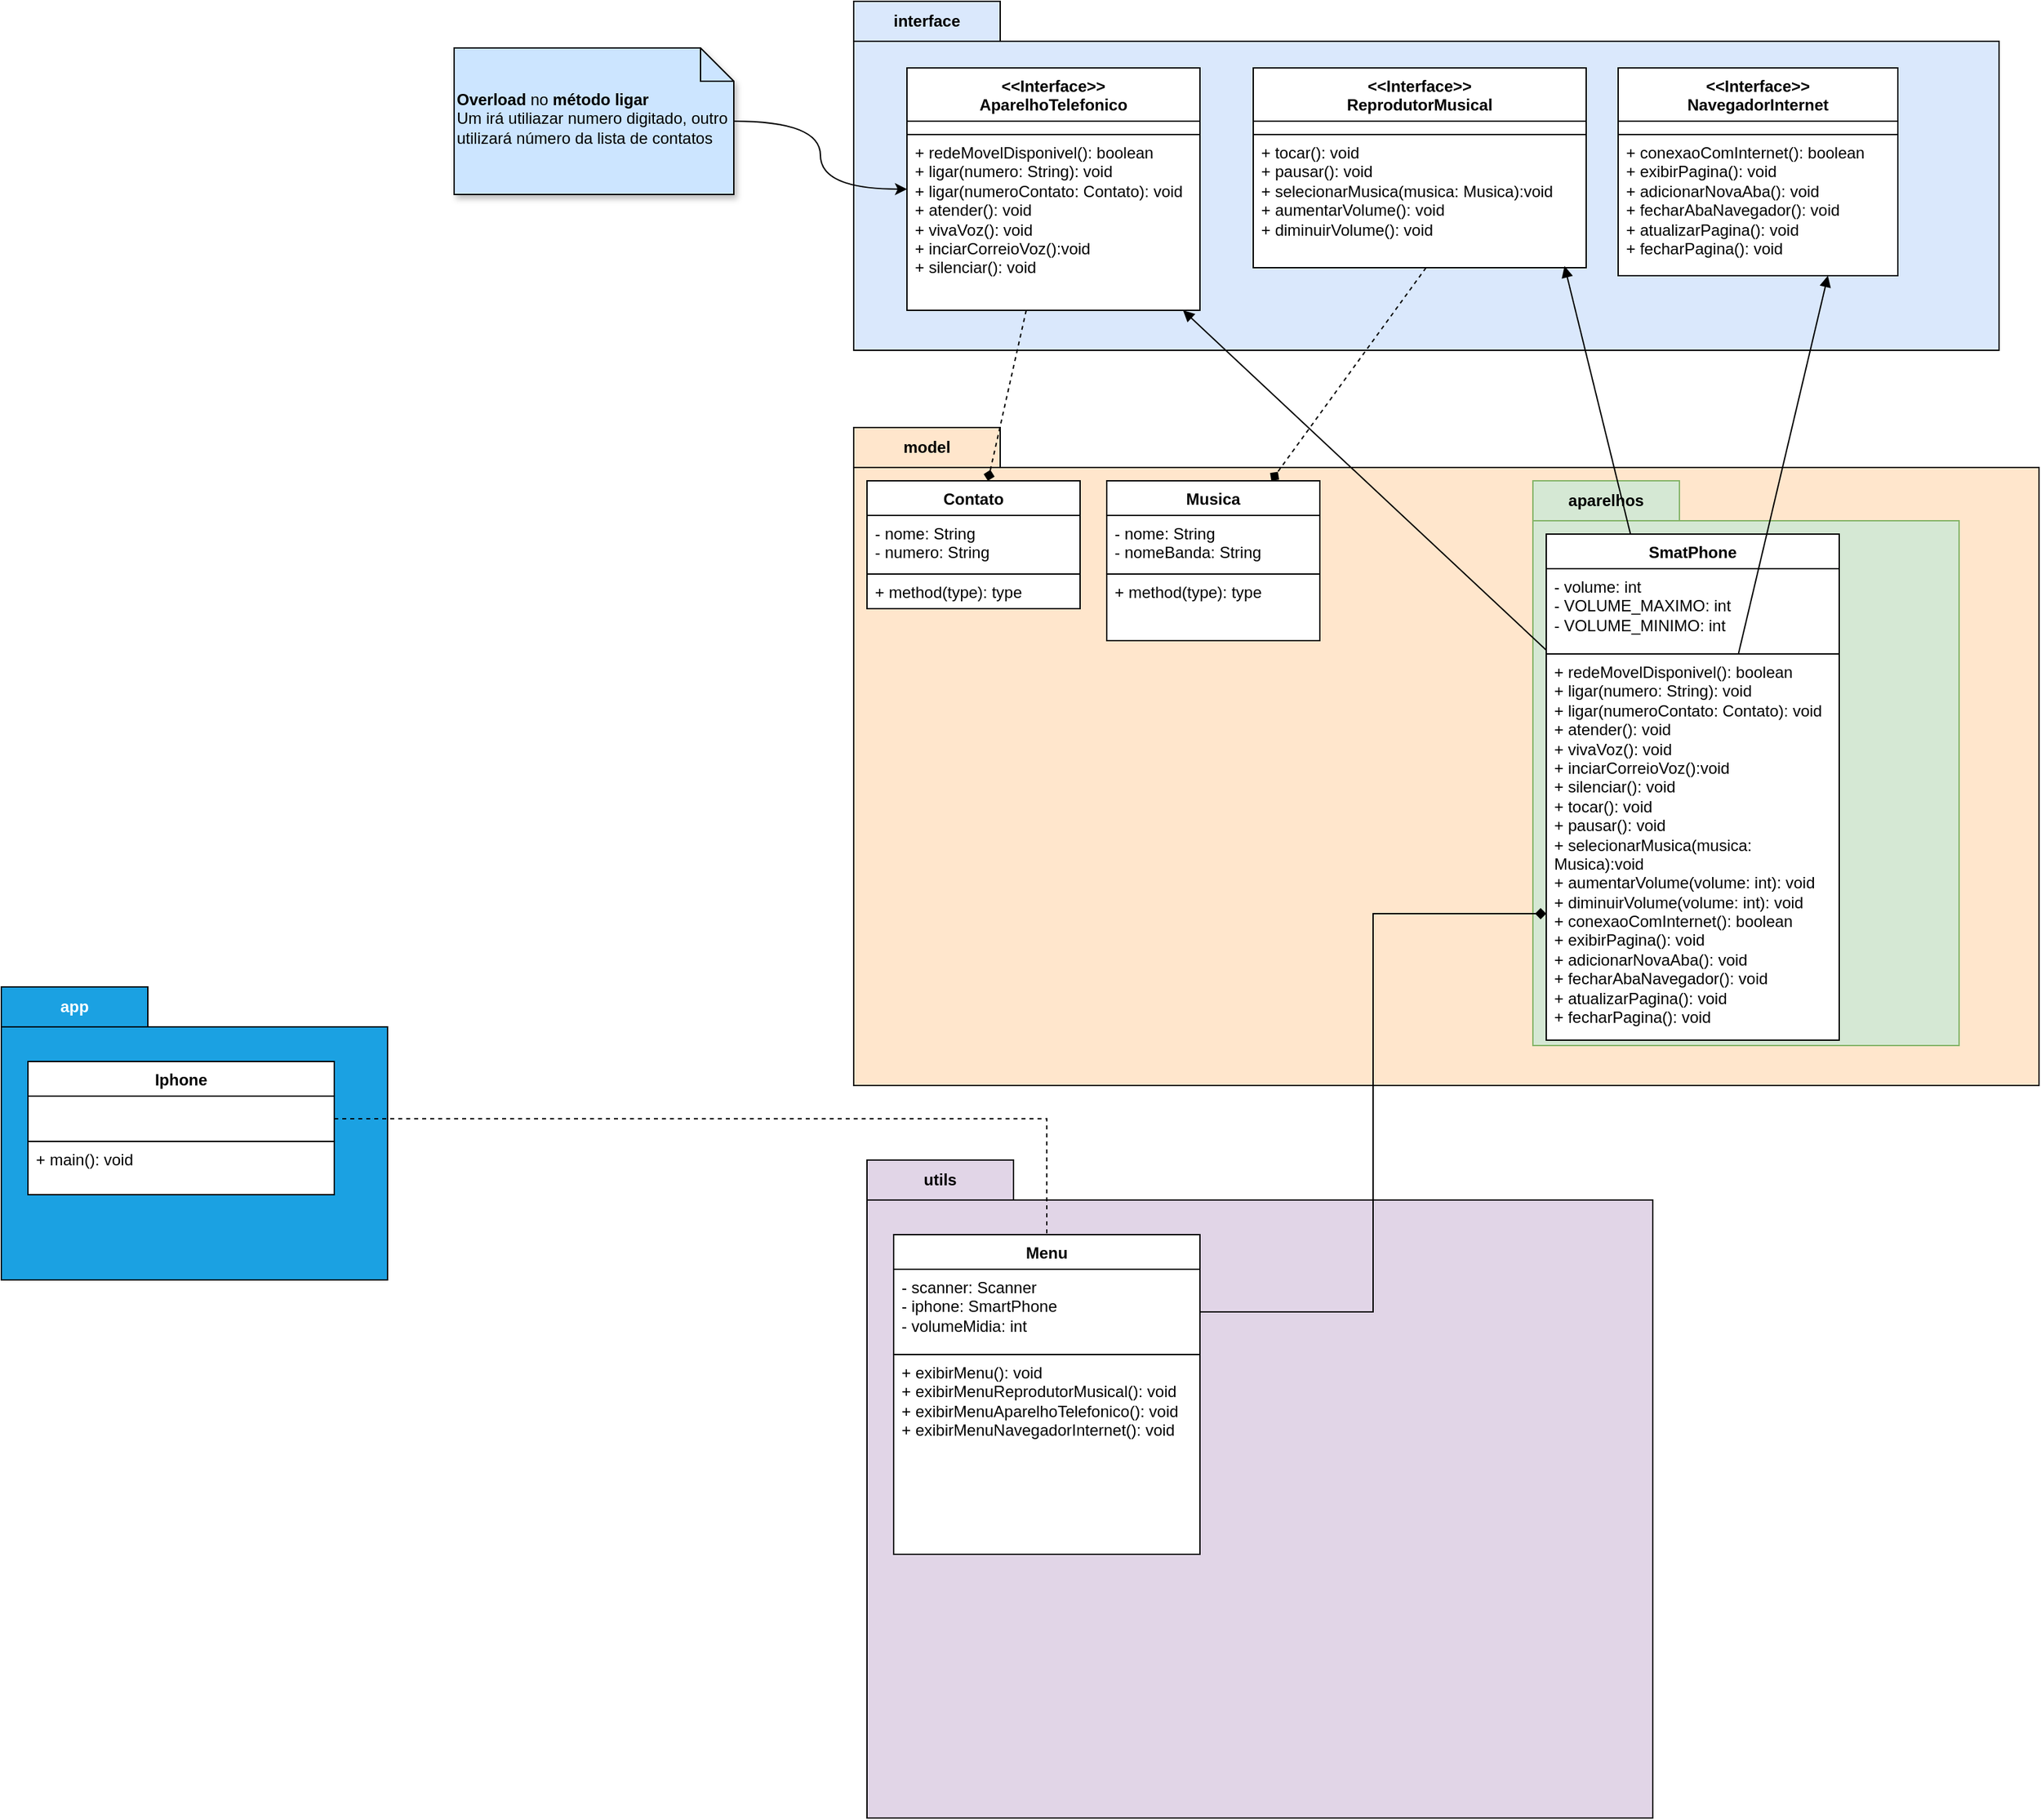 <mxfile version="24.4.9" type="github" pages="3">
  <diagram id="C5RBs43oDa-KdzZeNtuy" name="Package+Class">
    <mxGraphModel dx="2427" dy="1958" grid="1" gridSize="10" guides="1" tooltips="1" connect="1" arrows="1" fold="1" page="1" pageScale="1" pageWidth="827" pageHeight="1169" background="#ffffff" math="0" shadow="0">
      <root>
        <mxCell id="WIyWlLk6GJQsqaUBKTNV-0" />
        <mxCell id="WIyWlLk6GJQsqaUBKTNV-1" parent="WIyWlLk6GJQsqaUBKTNV-0" />
        <mxCell id="A-yT44rERhbXeqT8c0Zz-9" value="interface" style="shape=folder;fontStyle=1;tabWidth=110;tabHeight=30;tabPosition=left;html=1;boundedLbl=1;labelInHeader=1;container=1;collapsible=0;recursiveResize=0;whiteSpace=wrap;fillColor=#dae8fc;strokeColor=default;" parent="WIyWlLk6GJQsqaUBKTNV-1" vertex="1">
          <mxGeometry x="-160" y="-100" width="860" height="262" as="geometry" />
        </mxCell>
        <mxCell id="20fMWFTJ9Dwg5dPdXe6K-10" value="&lt;div&gt;&amp;lt;&amp;lt;Interface&amp;gt;&amp;gt;&lt;/div&gt;&lt;div&gt;AparelhoTelefonico&lt;/div&gt;" style="swimlane;fontStyle=1;align=center;verticalAlign=top;childLayout=stackLayout;horizontal=1;startSize=40;horizontalStack=0;resizeParent=1;resizeParentMax=0;resizeLast=0;collapsible=1;marginBottom=0;whiteSpace=wrap;html=1;strokeColor=default;" parent="A-yT44rERhbXeqT8c0Zz-9" vertex="1">
          <mxGeometry x="40" y="50" width="220" height="182" as="geometry" />
        </mxCell>
        <mxCell id="A-yT44rERhbXeqT8c0Zz-19" value="&lt;div&gt;&lt;div&gt;&lt;br&gt;&lt;/div&gt;&lt;/div&gt;" style="text;align=left;verticalAlign=top;spacingLeft=4;spacingRight=4;overflow=hidden;rotatable=0;points=[[0,0.5],[1,0.5]];portConstraint=eastwest;whiteSpace=wrap;html=1;fillColor=default;strokeColor=default;" parent="20fMWFTJ9Dwg5dPdXe6K-10" vertex="1">
          <mxGeometry y="40" width="220" height="10" as="geometry" />
        </mxCell>
        <mxCell id="A-yT44rERhbXeqT8c0Zz-18" value="&lt;div&gt;&lt;div&gt;+ redeMovelDisponivel(): boolean&lt;/div&gt;+ ligar(numero: String): void&lt;/div&gt;&lt;div&gt;+ ligar(numeroContato: Contato): void&lt;br&gt;&lt;div&gt;+ atender(): void&lt;/div&gt;&lt;div&gt;+ vivaVoz(): void&lt;/div&gt;&lt;div&gt;+ inciarCorreioVoz():void&lt;/div&gt;&lt;div&gt;+ silenciar(): void&lt;/div&gt;&lt;div&gt;&lt;br&gt;&lt;/div&gt;&lt;/div&gt;" style="text;align=left;verticalAlign=top;spacingLeft=4;spacingRight=4;overflow=hidden;rotatable=0;points=[[0,0.5],[1,0.5]];portConstraint=eastwest;whiteSpace=wrap;html=1;fillColor=default;strokeColor=default;" parent="20fMWFTJ9Dwg5dPdXe6K-10" vertex="1">
          <mxGeometry y="50" width="220" height="132" as="geometry" />
        </mxCell>
        <mxCell id="20fMWFTJ9Dwg5dPdXe6K-6" value="&lt;div&gt;&amp;lt;&amp;lt;Interface&amp;gt;&amp;gt;&lt;br&gt;&lt;/div&gt;ReprodutorMusical&lt;div&gt;&lt;br&gt;&lt;/div&gt;" style="swimlane;fontStyle=1;align=center;verticalAlign=top;childLayout=stackLayout;horizontal=1;startSize=40;horizontalStack=0;resizeParent=1;resizeParentMax=0;resizeLast=0;collapsible=1;marginBottom=0;whiteSpace=wrap;html=1;strokeColor=default;" parent="A-yT44rERhbXeqT8c0Zz-9" vertex="1">
          <mxGeometry x="300" y="50" width="250" height="150" as="geometry">
            <mxRectangle x="250" y="150" width="140" height="60" as="alternateBounds" />
          </mxGeometry>
        </mxCell>
        <mxCell id="A-yT44rERhbXeqT8c0Zz-20" value="&lt;div&gt;&lt;div&gt;&lt;br&gt;&lt;/div&gt;&lt;/div&gt;" style="text;align=left;verticalAlign=top;spacingLeft=4;spacingRight=4;overflow=hidden;rotatable=0;points=[[0,0.5],[1,0.5]];portConstraint=eastwest;whiteSpace=wrap;html=1;fillColor=default;strokeColor=default;" parent="20fMWFTJ9Dwg5dPdXe6K-6" vertex="1">
          <mxGeometry y="40" width="250" height="10" as="geometry" />
        </mxCell>
        <mxCell id="20fMWFTJ9Dwg5dPdXe6K-9" value="+ tocar(): void&lt;div&gt;+ pausar(): void&lt;/div&gt;&lt;div&gt;+ selecionarMusica(musica: Musica):void&lt;/div&gt;&lt;div&gt;+ aumentarVolume(): void&lt;/div&gt;&lt;div&gt;+ diminuirVolume(): void&lt;/div&gt;" style="text;strokeColor=default;fillColor=default;align=left;verticalAlign=top;spacingLeft=4;spacingRight=4;overflow=hidden;rotatable=0;points=[[0,0.5],[1,0.5]];portConstraint=eastwest;whiteSpace=wrap;html=1;" parent="20fMWFTJ9Dwg5dPdXe6K-6" vertex="1">
          <mxGeometry y="50" width="250" height="100" as="geometry" />
        </mxCell>
        <mxCell id="20fMWFTJ9Dwg5dPdXe6K-14" value="&lt;div&gt;&amp;lt;&amp;lt;Interface&amp;gt;&amp;gt;&lt;br&gt;NavegadorInternet&lt;/div&gt;" style="swimlane;fontStyle=1;align=center;verticalAlign=top;childLayout=stackLayout;horizontal=1;startSize=40;horizontalStack=0;resizeParent=1;resizeParentMax=0;resizeLast=0;collapsible=1;marginBottom=0;whiteSpace=wrap;html=1;strokeColor=default;" parent="A-yT44rERhbXeqT8c0Zz-9" vertex="1">
          <mxGeometry x="574" y="50" width="210" height="156" as="geometry" />
        </mxCell>
        <mxCell id="A-yT44rERhbXeqT8c0Zz-21" value="&lt;div&gt;&lt;div&gt;&lt;br&gt;&lt;/div&gt;&lt;/div&gt;" style="text;align=left;verticalAlign=top;spacingLeft=4;spacingRight=4;overflow=hidden;rotatable=0;points=[[0,0.5],[1,0.5]];portConstraint=eastwest;whiteSpace=wrap;html=1;fillColor=default;strokeColor=default;" parent="20fMWFTJ9Dwg5dPdXe6K-14" vertex="1">
          <mxGeometry y="40" width="210" height="10" as="geometry" />
        </mxCell>
        <mxCell id="20fMWFTJ9Dwg5dPdXe6K-17" value="+ conexaoComInternet(): boolean&lt;div&gt;+ exibirPagina(): void&lt;/div&gt;&lt;div&gt;+ adicionarNovaAba(): void&lt;/div&gt;&lt;div&gt;+ fecharAbaNavegador(): void&lt;/div&gt;&lt;div&gt;+ atualizarPagina(): void&lt;/div&gt;&lt;div&gt;+ fecharPagina(): void&lt;/div&gt;" style="text;strokeColor=default;fillColor=default;align=left;verticalAlign=top;spacingLeft=4;spacingRight=4;overflow=hidden;rotatable=0;points=[[0,0.5],[1,0.5]];portConstraint=eastwest;whiteSpace=wrap;html=1;" parent="20fMWFTJ9Dwg5dPdXe6K-14" vertex="1">
          <mxGeometry y="50" width="210" height="106" as="geometry" />
        </mxCell>
        <mxCell id="A-yT44rERhbXeqT8c0Zz-5" value="model" style="shape=folder;fontStyle=1;tabWidth=110;tabHeight=30;tabPosition=left;html=1;boundedLbl=1;labelInHeader=1;container=1;collapsible=0;recursiveResize=0;whiteSpace=wrap;fillColor=#ffe6cc;strokeColor=default;" parent="WIyWlLk6GJQsqaUBKTNV-1" vertex="1">
          <mxGeometry x="-160" y="220" width="890" height="494" as="geometry" />
        </mxCell>
        <mxCell id="20fMWFTJ9Dwg5dPdXe6K-27" value="Contato" style="swimlane;fontStyle=1;align=center;verticalAlign=top;childLayout=stackLayout;horizontal=1;startSize=26;horizontalStack=0;resizeParent=1;resizeParentMax=0;resizeLast=0;collapsible=1;marginBottom=0;whiteSpace=wrap;html=1;strokeColor=default;" parent="A-yT44rERhbXeqT8c0Zz-5" vertex="1">
          <mxGeometry x="10" y="40" width="160" height="96" as="geometry" />
        </mxCell>
        <mxCell id="20fMWFTJ9Dwg5dPdXe6K-28" value="- nome: String&lt;br&gt;- numero: String" style="text;align=left;verticalAlign=top;spacingLeft=4;spacingRight=4;overflow=hidden;rotatable=0;points=[[0,0.5],[1,0.5]];portConstraint=eastwest;whiteSpace=wrap;html=1;fillColor=default;strokeColor=default;" parent="20fMWFTJ9Dwg5dPdXe6K-27" vertex="1">
          <mxGeometry y="26" width="160" height="44" as="geometry" />
        </mxCell>
        <mxCell id="20fMWFTJ9Dwg5dPdXe6K-30" value="+ method(type): type" style="text;strokeColor=default;fillColor=default;align=left;verticalAlign=top;spacingLeft=4;spacingRight=4;overflow=hidden;rotatable=0;points=[[0,0.5],[1,0.5]];portConstraint=eastwest;whiteSpace=wrap;html=1;" parent="20fMWFTJ9Dwg5dPdXe6K-27" vertex="1">
          <mxGeometry y="70" width="160" height="26" as="geometry" />
        </mxCell>
        <mxCell id="20fMWFTJ9Dwg5dPdXe6K-18" value="Musica" style="swimlane;fontStyle=1;align=center;verticalAlign=top;childLayout=stackLayout;horizontal=1;startSize=26;horizontalStack=0;resizeParent=1;resizeParentMax=0;resizeLast=0;collapsible=1;marginBottom=0;whiteSpace=wrap;html=1;strokeColor=default;" parent="A-yT44rERhbXeqT8c0Zz-5" vertex="1">
          <mxGeometry x="190" y="40" width="160" height="120" as="geometry" />
        </mxCell>
        <mxCell id="20fMWFTJ9Dwg5dPdXe6K-19" value="- nome: String&lt;div&gt;- nomeBanda: String&lt;br&gt;&lt;div&gt;&lt;br&gt;&lt;/div&gt;&lt;/div&gt;" style="text;strokeColor=default;fillColor=default;align=left;verticalAlign=top;spacingLeft=4;spacingRight=4;overflow=hidden;rotatable=0;points=[[0,0.5],[1,0.5]];portConstraint=eastwest;whiteSpace=wrap;html=1;" parent="20fMWFTJ9Dwg5dPdXe6K-18" vertex="1">
          <mxGeometry y="26" width="160" height="44" as="geometry" />
        </mxCell>
        <mxCell id="20fMWFTJ9Dwg5dPdXe6K-21" value="+ method(type): type" style="text;strokeColor=default;fillColor=default;align=left;verticalAlign=top;spacingLeft=4;spacingRight=4;overflow=hidden;rotatable=0;points=[[0,0.5],[1,0.5]];portConstraint=eastwest;whiteSpace=wrap;html=1;" parent="20fMWFTJ9Dwg5dPdXe6K-18" vertex="1">
          <mxGeometry y="70" width="160" height="50" as="geometry" />
        </mxCell>
        <mxCell id="A-yT44rERhbXeqT8c0Zz-22" value="aparelhos" style="shape=folder;fontStyle=1;tabWidth=110;tabHeight=30;tabPosition=left;html=1;boundedLbl=1;labelInHeader=1;container=1;collapsible=0;recursiveResize=0;whiteSpace=wrap;fillColor=#d5e8d4;strokeColor=#82b366;" parent="A-yT44rERhbXeqT8c0Zz-5" vertex="1">
          <mxGeometry x="510" y="40" width="320" height="424" as="geometry" />
        </mxCell>
        <mxCell id="20fMWFTJ9Dwg5dPdXe6K-1" value="SmatPhone" style="swimlane;fontStyle=1;align=center;verticalAlign=top;childLayout=stackLayout;horizontal=1;startSize=26;horizontalStack=0;resizeParent=1;resizeParentMax=0;resizeLast=0;collapsible=1;marginBottom=0;whiteSpace=wrap;html=1;strokeColor=default;" parent="A-yT44rERhbXeqT8c0Zz-22" vertex="1">
          <mxGeometry x="10" y="40" width="220" height="380" as="geometry" />
        </mxCell>
        <mxCell id="20fMWFTJ9Dwg5dPdXe6K-39" value="&lt;div&gt;&lt;div&gt;- volume: int&lt;/div&gt;&lt;/div&gt;&lt;div&gt;- VOLUME_MAXIMO: int&lt;/div&gt;&lt;div&gt;- VOLUME_MINIMO: int&lt;/div&gt;" style="text;strokeColor=default;fillColor=default;align=left;verticalAlign=top;spacingLeft=4;spacingRight=4;overflow=hidden;rotatable=0;points=[[0,0.5],[1,0.5]];portConstraint=eastwest;whiteSpace=wrap;html=1;" parent="20fMWFTJ9Dwg5dPdXe6K-1" vertex="1">
          <mxGeometry y="26" width="220" height="64" as="geometry" />
        </mxCell>
        <mxCell id="20fMWFTJ9Dwg5dPdXe6K-4" value="&lt;div&gt;&lt;div&gt;&lt;div&gt;&lt;div&gt;+ redeMovelDisponivel(): boolean&lt;/div&gt;+ ligar(numero: String): void&lt;/div&gt;&lt;div&gt;+ ligar(numeroContato: Contato): void&lt;br&gt;&lt;div&gt;+ atender(): void&lt;/div&gt;&lt;div&gt;+ vivaVoz(): void&lt;/div&gt;&lt;div&gt;+ inciarCorreioVoz():void&lt;/div&gt;&lt;div&gt;+ silenciar(): void&lt;/div&gt;&lt;div&gt;+ tocar(): void&lt;div&gt;+ pausar(): void&lt;/div&gt;&lt;div&gt;+ selecionarMusica(musica: Musica):void&lt;/div&gt;&lt;div&gt;+ aumentarVolume(volume: int): void&lt;/div&gt;&lt;div&gt;+ diminuirVolume(volume: int): void&lt;/div&gt;&lt;/div&gt;&lt;/div&gt;&lt;/div&gt;&lt;/div&gt;&lt;div&gt;+ conexaoComInternet(): boolean&lt;div&gt;+ exibirPagina(): void&lt;/div&gt;&lt;div&gt;+ adicionarNovaAba(): void&lt;/div&gt;&lt;div&gt;+ fecharAbaNavegador(): void&lt;/div&gt;&lt;div&gt;+ atualizarPagina(): void&lt;/div&gt;&lt;div&gt;+ fecharPagina(): void&lt;/div&gt;&lt;/div&gt;" style="text;strokeColor=default;fillColor=default;align=left;verticalAlign=top;spacingLeft=4;spacingRight=4;overflow=hidden;rotatable=0;points=[[0,0.5],[1,0.5]];portConstraint=eastwest;whiteSpace=wrap;html=1;" parent="20fMWFTJ9Dwg5dPdXe6K-1" vertex="1">
          <mxGeometry y="90" width="220" height="290" as="geometry" />
        </mxCell>
        <mxCell id="20fMWFTJ9Dwg5dPdXe6K-33" style="rounded=0;orthogonalLoop=1;jettySize=auto;html=1;endArrow=block;endFill=1;strokeColor=default;" parent="WIyWlLk6GJQsqaUBKTNV-1" source="20fMWFTJ9Dwg5dPdXe6K-1" target="20fMWFTJ9Dwg5dPdXe6K-10" edge="1">
          <mxGeometry relative="1" as="geometry" />
        </mxCell>
        <mxCell id="20fMWFTJ9Dwg5dPdXe6K-34" style="rounded=0;orthogonalLoop=1;jettySize=auto;html=1;endArrow=block;endFill=1;entryX=0.935;entryY=0.988;entryDx=0;entryDy=0;entryPerimeter=0;strokeColor=default;" parent="WIyWlLk6GJQsqaUBKTNV-1" source="20fMWFTJ9Dwg5dPdXe6K-1" target="20fMWFTJ9Dwg5dPdXe6K-9" edge="1">
          <mxGeometry relative="1" as="geometry" />
        </mxCell>
        <mxCell id="20fMWFTJ9Dwg5dPdXe6K-31" style="rounded=0;orthogonalLoop=1;jettySize=auto;html=1;endArrow=diamond;endFill=1;dashed=1;strokeColor=default;" parent="WIyWlLk6GJQsqaUBKTNV-1" source="20fMWFTJ9Dwg5dPdXe6K-10" target="20fMWFTJ9Dwg5dPdXe6K-27" edge="1">
          <mxGeometry relative="1" as="geometry" />
        </mxCell>
        <mxCell id="20fMWFTJ9Dwg5dPdXe6K-26" style="edgeStyle=orthogonalEdgeStyle;rounded=0;orthogonalLoop=1;jettySize=auto;html=1;curved=1;strokeColor=default;" parent="WIyWlLk6GJQsqaUBKTNV-1" source="20fMWFTJ9Dwg5dPdXe6K-25" target="20fMWFTJ9Dwg5dPdXe6K-10" edge="1">
          <mxGeometry relative="1" as="geometry" />
        </mxCell>
        <mxCell id="20fMWFTJ9Dwg5dPdXe6K-25" value="&lt;b&gt;Overload&lt;/b&gt; no &lt;b&gt;método ligar&lt;/b&gt;&lt;div&gt;Um irá utiliazar numero digitado, outro utilizará número da lista de contatos&lt;/div&gt;" style="shape=note2;boundedLbl=1;whiteSpace=wrap;html=1;size=25;verticalAlign=top;align=left;fillColor=#CCE5FF;shadow=1;strokeColor=default;" parent="WIyWlLk6GJQsqaUBKTNV-1" vertex="1">
          <mxGeometry x="-460" y="-65" width="210" height="110" as="geometry" />
        </mxCell>
        <mxCell id="20fMWFTJ9Dwg5dPdXe6K-32" style="rounded=0;orthogonalLoop=1;jettySize=auto;html=1;endArrow=diamond;endFill=1;dashed=1;exitX=0.519;exitY=1;exitDx=0;exitDy=0;exitPerimeter=0;strokeColor=default;" parent="WIyWlLk6GJQsqaUBKTNV-1" source="20fMWFTJ9Dwg5dPdXe6K-9" target="20fMWFTJ9Dwg5dPdXe6K-18" edge="1">
          <mxGeometry relative="1" as="geometry">
            <mxPoint x="52" y="340" as="sourcePoint" />
            <mxPoint x="42" y="410" as="targetPoint" />
          </mxGeometry>
        </mxCell>
        <mxCell id="20fMWFTJ9Dwg5dPdXe6K-40" style="rounded=0;orthogonalLoop=1;jettySize=auto;html=1;entryX=0.75;entryY=1;entryDx=0;entryDy=0;endArrow=block;endFill=1;strokeColor=default;" parent="WIyWlLk6GJQsqaUBKTNV-1" source="20fMWFTJ9Dwg5dPdXe6K-4" target="20fMWFTJ9Dwg5dPdXe6K-14" edge="1">
          <mxGeometry relative="1" as="geometry" />
        </mxCell>
        <mxCell id="cIljAXhX4YZSfoKowmfs-0" value="utils" style="shape=folder;fontStyle=1;tabWidth=110;tabHeight=30;tabPosition=left;html=1;boundedLbl=1;labelInHeader=1;container=1;collapsible=0;recursiveResize=0;whiteSpace=wrap;fillColor=#e1d5e7;strokeColor=default;" vertex="1" parent="WIyWlLk6GJQsqaUBKTNV-1">
          <mxGeometry x="-150" y="770" width="590" height="494" as="geometry" />
        </mxCell>
        <mxCell id="cIljAXhX4YZSfoKowmfs-11" value="Menu" style="swimlane;fontStyle=1;align=center;verticalAlign=top;childLayout=stackLayout;horizontal=1;startSize=26;horizontalStack=0;resizeParent=1;resizeParentMax=0;resizeLast=0;collapsible=1;marginBottom=0;whiteSpace=wrap;html=1;strokeColor=default;" vertex="1" parent="cIljAXhX4YZSfoKowmfs-0">
          <mxGeometry x="20" y="56" width="230" height="240" as="geometry" />
        </mxCell>
        <mxCell id="cIljAXhX4YZSfoKowmfs-12" value="- scanner: Scanner&lt;div&gt;- iphone: SmartPhone&lt;/div&gt;&lt;div&gt;- volumeMidia: int&lt;/div&gt;" style="text;align=left;verticalAlign=top;spacingLeft=4;spacingRight=4;overflow=hidden;rotatable=0;points=[[0,0.5],[1,0.5]];portConstraint=eastwest;whiteSpace=wrap;html=1;fillColor=default;strokeColor=default;" vertex="1" parent="cIljAXhX4YZSfoKowmfs-11">
          <mxGeometry y="26" width="230" height="64" as="geometry" />
        </mxCell>
        <mxCell id="cIljAXhX4YZSfoKowmfs-13" value="+ exibirMenu(): void&lt;div&gt;+ exibirMenuReprodutorMusical(): void&lt;/div&gt;&lt;div&gt;+ exibirMenuAparelhoTelefonico(): void&lt;/div&gt;&lt;div&gt;+ exibirMenuNavegadorInternet(): void&lt;/div&gt;" style="text;strokeColor=default;fillColor=default;align=left;verticalAlign=top;spacingLeft=4;spacingRight=4;overflow=hidden;rotatable=0;points=[[0,0.5],[1,0.5]];portConstraint=eastwest;whiteSpace=wrap;html=1;" vertex="1" parent="cIljAXhX4YZSfoKowmfs-11">
          <mxGeometry y="90" width="230" height="150" as="geometry" />
        </mxCell>
        <mxCell id="cIljAXhX4YZSfoKowmfs-14" style="edgeStyle=orthogonalEdgeStyle;rounded=0;orthogonalLoop=1;jettySize=auto;html=1;entryX=0;entryY=0.75;entryDx=0;entryDy=0;endArrow=diamond;endFill=1;strokeColor=default;" edge="1" parent="WIyWlLk6GJQsqaUBKTNV-1" source="cIljAXhX4YZSfoKowmfs-12" target="20fMWFTJ9Dwg5dPdXe6K-1">
          <mxGeometry relative="1" as="geometry" />
        </mxCell>
        <mxCell id="cIljAXhX4YZSfoKowmfs-15" value="app" style="shape=folder;fontStyle=1;tabWidth=110;tabHeight=30;tabPosition=left;html=1;boundedLbl=1;labelInHeader=1;container=1;collapsible=0;recursiveResize=0;whiteSpace=wrap;fillColor=#1ba1e2;strokeColor=default;fontColor=#ffffff;" vertex="1" parent="WIyWlLk6GJQsqaUBKTNV-1">
          <mxGeometry x="-800" y="640" width="290" height="220" as="geometry" />
        </mxCell>
        <mxCell id="cIljAXhX4YZSfoKowmfs-16" value="Iphone" style="swimlane;fontStyle=1;align=center;verticalAlign=top;childLayout=stackLayout;horizontal=1;startSize=26;horizontalStack=0;resizeParent=1;resizeParentMax=0;resizeLast=0;collapsible=1;marginBottom=0;whiteSpace=wrap;html=1;strokeColor=default;" vertex="1" parent="cIljAXhX4YZSfoKowmfs-15">
          <mxGeometry x="20" y="56" width="230" height="100" as="geometry" />
        </mxCell>
        <mxCell id="cIljAXhX4YZSfoKowmfs-17" value="" style="text;align=left;verticalAlign=top;spacingLeft=4;spacingRight=4;overflow=hidden;rotatable=0;points=[[0,0.5],[1,0.5]];portConstraint=eastwest;whiteSpace=wrap;html=1;fillColor=default;strokeColor=default;" vertex="1" parent="cIljAXhX4YZSfoKowmfs-16">
          <mxGeometry y="26" width="230" height="34" as="geometry" />
        </mxCell>
        <mxCell id="cIljAXhX4YZSfoKowmfs-18" value="+ main(): void" style="text;strokeColor=default;fillColor=default;align=left;verticalAlign=top;spacingLeft=4;spacingRight=4;overflow=hidden;rotatable=0;points=[[0,0.5],[1,0.5]];portConstraint=eastwest;whiteSpace=wrap;html=1;" vertex="1" parent="cIljAXhX4YZSfoKowmfs-16">
          <mxGeometry y="60" width="230" height="40" as="geometry" />
        </mxCell>
        <mxCell id="cIljAXhX4YZSfoKowmfs-19" style="edgeStyle=orthogonalEdgeStyle;rounded=0;orthogonalLoop=1;jettySize=auto;html=1;dashed=1;endArrow=none;endFill=0;strokeColor=default;" edge="1" parent="WIyWlLk6GJQsqaUBKTNV-1" source="cIljAXhX4YZSfoKowmfs-17" target="cIljAXhX4YZSfoKowmfs-11">
          <mxGeometry relative="1" as="geometry" />
        </mxCell>
      </root>
    </mxGraphModel>
  </diagram>
  <diagram name="Class" id="rslENDx59nVYunKxq9Hh">
    <mxGraphModel dx="2783" dy="2133" grid="1" gridSize="10" guides="1" tooltips="1" connect="1" arrows="1" fold="1" page="1" pageScale="1" pageWidth="827" pageHeight="1169" background="#ffffff" math="0" shadow="0">
      <root>
        <mxCell id="KH1nB-4OYX7l0OTfVav6-0" />
        <mxCell id="KH1nB-4OYX7l0OTfVav6-1" parent="KH1nB-4OYX7l0OTfVav6-0" />
        <mxCell id="KH1nB-4OYX7l0OTfVav6-23" style="rounded=0;orthogonalLoop=1;jettySize=auto;html=1;endArrow=block;endFill=1;strokeColor=default;edgeStyle=orthogonalEdgeStyle;" edge="1" parent="KH1nB-4OYX7l0OTfVav6-1" source="KH1nB-4OYX7l0OTfVav6-20" target="KH1nB-4OYX7l0OTfVav6-3">
          <mxGeometry relative="1" as="geometry" />
        </mxCell>
        <mxCell id="KH1nB-4OYX7l0OTfVav6-25" style="rounded=0;orthogonalLoop=1;jettySize=auto;html=1;endArrow=diamond;endFill=1;dashed=1;strokeColor=default;" edge="1" parent="KH1nB-4OYX7l0OTfVav6-1" source="KH1nB-4OYX7l0OTfVav6-3" target="KH1nB-4OYX7l0OTfVav6-13">
          <mxGeometry relative="1" as="geometry" />
        </mxCell>
        <mxCell id="KH1nB-4OYX7l0OTfVav6-26" style="edgeStyle=orthogonalEdgeStyle;rounded=0;orthogonalLoop=1;jettySize=auto;html=1;curved=1;strokeColor=default;" edge="1" parent="KH1nB-4OYX7l0OTfVav6-1" source="KH1nB-4OYX7l0OTfVav6-27" target="KH1nB-4OYX7l0OTfVav6-3">
          <mxGeometry relative="1" as="geometry" />
        </mxCell>
        <mxCell id="KH1nB-4OYX7l0OTfVav6-27" value="&lt;b&gt;Overload&lt;/b&gt; no &lt;b&gt;método ligar&lt;/b&gt;&lt;div&gt;Um irá utiliazar numero digitado, outro utilizará número da lista de contatos&lt;/div&gt;" style="shape=note2;boundedLbl=1;whiteSpace=wrap;html=1;size=25;verticalAlign=top;align=left;fillColor=#fff2cc;shadow=1;strokeColor=#d6b656;" vertex="1" parent="KH1nB-4OYX7l0OTfVav6-1">
          <mxGeometry x="-90" y="-220" width="210" height="110" as="geometry" />
        </mxCell>
        <mxCell id="KH1nB-4OYX7l0OTfVav6-28" style="rounded=0;orthogonalLoop=1;jettySize=auto;html=1;endArrow=diamond;endFill=1;dashed=1;exitX=-0.008;exitY=0.84;exitDx=0;exitDy=0;exitPerimeter=0;strokeColor=default;" edge="1" parent="KH1nB-4OYX7l0OTfVav6-1" source="KH1nB-4OYX7l0OTfVav6-8" target="KH1nB-4OYX7l0OTfVav6-16">
          <mxGeometry relative="1" as="geometry">
            <mxPoint x="314" y="390" as="sourcePoint" />
            <mxPoint x="304" y="460" as="targetPoint" />
          </mxGeometry>
        </mxCell>
        <mxCell id="KH1nB-4OYX7l0OTfVav6-29" style="rounded=0;orthogonalLoop=1;jettySize=auto;html=1;endArrow=block;endFill=1;strokeColor=default;edgeStyle=orthogonalEdgeStyle;" edge="1" parent="KH1nB-4OYX7l0OTfVav6-1" source="KH1nB-4OYX7l0OTfVav6-22">
          <mxGeometry relative="1" as="geometry">
            <mxPoint x="720" y="70" as="targetPoint" />
          </mxGeometry>
        </mxCell>
        <mxCell id="KH1nB-4OYX7l0OTfVav6-34" style="rounded=0;orthogonalLoop=1;jettySize=auto;html=1;entryX=0;entryY=0.75;entryDx=0;entryDy=0;endArrow=diamond;endFill=1;strokeColor=default;" edge="1" parent="KH1nB-4OYX7l0OTfVav6-1" source="KH1nB-4OYX7l0OTfVav6-32" target="KH1nB-4OYX7l0OTfVav6-20">
          <mxGeometry relative="1" as="geometry" />
        </mxCell>
        <mxCell id="KH1nB-4OYX7l0OTfVav6-39" style="rounded=0;orthogonalLoop=1;jettySize=auto;html=1;dashed=1;endArrow=none;endFill=0;strokeColor=default;" edge="1" parent="KH1nB-4OYX7l0OTfVav6-1" source="KH1nB-4OYX7l0OTfVav6-37" target="KH1nB-4OYX7l0OTfVav6-31">
          <mxGeometry relative="1" as="geometry" />
        </mxCell>
        <mxCell id="KH1nB-4OYX7l0OTfVav6-3" value="&lt;div&gt;&amp;lt;&amp;lt;Interface&amp;gt;&amp;gt;&lt;/div&gt;&lt;div&gt;AparelhoTelefonico&lt;/div&gt;" style="swimlane;fontStyle=1;align=center;verticalAlign=top;childLayout=stackLayout;horizontal=1;startSize=40;horizontalStack=0;resizeParent=1;resizeParentMax=0;resizeLast=0;collapsible=1;marginBottom=0;whiteSpace=wrap;html=1;strokeColor=#6c8ebf;fillColor=#dae8fc;" vertex="1" parent="KH1nB-4OYX7l0OTfVav6-1">
          <mxGeometry x="-95" y="-77" width="220" height="182" as="geometry" />
        </mxCell>
        <mxCell id="KH1nB-4OYX7l0OTfVav6-4" value="&lt;div&gt;&lt;div&gt;&lt;br&gt;&lt;/div&gt;&lt;/div&gt;" style="text;align=left;verticalAlign=top;spacingLeft=4;spacingRight=4;overflow=hidden;rotatable=0;points=[[0,0.5],[1,0.5]];portConstraint=eastwest;whiteSpace=wrap;html=1;fillColor=default;strokeColor=default;" vertex="1" parent="KH1nB-4OYX7l0OTfVav6-3">
          <mxGeometry y="40" width="220" height="10" as="geometry" />
        </mxCell>
        <mxCell id="KH1nB-4OYX7l0OTfVav6-5" value="&lt;div&gt;&lt;div&gt;+ redeMovelDisponivel(): boolean&lt;/div&gt;+ ligar(numero: String): void&lt;/div&gt;&lt;div&gt;+ ligar(numeroContato: Contato): void&lt;br&gt;&lt;div&gt;+ atender(): void&lt;/div&gt;&lt;div&gt;+ vivaVoz(): void&lt;/div&gt;&lt;div&gt;+ inciarCorreioVoz():void&lt;/div&gt;&lt;div&gt;+ silenciar(): void&lt;/div&gt;&lt;div&gt;&lt;br&gt;&lt;/div&gt;&lt;/div&gt;" style="text;align=left;verticalAlign=top;spacingLeft=4;spacingRight=4;overflow=hidden;rotatable=0;points=[[0,0.5],[1,0.5]];portConstraint=eastwest;whiteSpace=wrap;html=1;fillColor=default;strokeColor=default;" vertex="1" parent="KH1nB-4OYX7l0OTfVav6-3">
          <mxGeometry y="50" width="220" height="132" as="geometry" />
        </mxCell>
        <mxCell id="KH1nB-4OYX7l0OTfVav6-6" value="&lt;div&gt;&amp;lt;&amp;lt;Interface&amp;gt;&amp;gt;&lt;br&gt;&lt;/div&gt;ReprodutorMusical&lt;div&gt;&lt;br&gt;&lt;/div&gt;" style="swimlane;fontStyle=1;align=center;verticalAlign=top;childLayout=stackLayout;horizontal=1;startSize=40;horizontalStack=0;resizeParent=1;resizeParentMax=0;resizeLast=0;collapsible=1;marginBottom=0;whiteSpace=wrap;html=1;strokeColor=#6c8ebf;fillColor=#dae8fc;" vertex="1" parent="KH1nB-4OYX7l0OTfVav6-1">
          <mxGeometry x="600" y="-77" width="250" height="150" as="geometry">
            <mxRectangle x="250" y="150" width="140" height="60" as="alternateBounds" />
          </mxGeometry>
        </mxCell>
        <mxCell id="KH1nB-4OYX7l0OTfVav6-7" value="&lt;div&gt;&lt;div&gt;&lt;br&gt;&lt;/div&gt;&lt;/div&gt;" style="text;align=left;verticalAlign=top;spacingLeft=4;spacingRight=4;overflow=hidden;rotatable=0;points=[[0,0.5],[1,0.5]];portConstraint=eastwest;whiteSpace=wrap;html=1;fillColor=default;strokeColor=default;" vertex="1" parent="KH1nB-4OYX7l0OTfVav6-6">
          <mxGeometry y="40" width="250" height="10" as="geometry" />
        </mxCell>
        <mxCell id="KH1nB-4OYX7l0OTfVav6-8" value="+ tocar(): void&lt;div&gt;+ pausar(): void&lt;/div&gt;&lt;div&gt;+ selecionarMusica(musica: Musica):void&lt;/div&gt;&lt;div&gt;+ aumentarVolume(): void&lt;/div&gt;&lt;div&gt;+ diminuirVolume(): void&lt;/div&gt;" style="text;strokeColor=default;fillColor=default;align=left;verticalAlign=top;spacingLeft=4;spacingRight=4;overflow=hidden;rotatable=0;points=[[0,0.5],[1,0.5]];portConstraint=eastwest;whiteSpace=wrap;html=1;" vertex="1" parent="KH1nB-4OYX7l0OTfVav6-6">
          <mxGeometry y="50" width="250" height="100" as="geometry" />
        </mxCell>
        <mxCell id="KH1nB-4OYX7l0OTfVav6-20" value="SmatPhone" style="swimlane;fontStyle=1;align=center;verticalAlign=top;childLayout=stackLayout;horizontal=1;startSize=26;horizontalStack=0;resizeParent=1;resizeParentMax=0;resizeLast=0;collapsible=1;marginBottom=0;whiteSpace=wrap;html=1;strokeColor=#82b366;fillColor=#d5e8d4;" vertex="1" parent="KH1nB-4OYX7l0OTfVav6-1">
          <mxGeometry x="280" y="165" width="220" height="380" as="geometry" />
        </mxCell>
        <mxCell id="KH1nB-4OYX7l0OTfVav6-21" value="&lt;div&gt;&lt;div&gt;- volume: int&lt;/div&gt;&lt;/div&gt;&lt;div&gt;- VOLUME_MAXIMO: int&lt;/div&gt;&lt;div&gt;- VOLUME_MINIMO: int&lt;/div&gt;" style="text;strokeColor=default;fillColor=default;align=left;verticalAlign=top;spacingLeft=4;spacingRight=4;overflow=hidden;rotatable=0;points=[[0,0.5],[1,0.5]];portConstraint=eastwest;whiteSpace=wrap;html=1;" vertex="1" parent="KH1nB-4OYX7l0OTfVav6-20">
          <mxGeometry y="26" width="220" height="64" as="geometry" />
        </mxCell>
        <mxCell id="KH1nB-4OYX7l0OTfVav6-22" value="&lt;div&gt;&lt;div&gt;&lt;div&gt;&lt;div&gt;+ redeMovelDisponivel(): boolean&lt;/div&gt;+ ligar(numero: String): void&lt;/div&gt;&lt;div&gt;+ ligar(numeroContato: Contato): void&lt;br&gt;&lt;div&gt;+ atender(): void&lt;/div&gt;&lt;div&gt;+ vivaVoz(): void&lt;/div&gt;&lt;div&gt;+ inciarCorreioVoz():void&lt;/div&gt;&lt;div&gt;+ silenciar(): void&lt;/div&gt;&lt;div&gt;+ tocar(): void&lt;div&gt;+ pausar(): void&lt;/div&gt;&lt;div&gt;+ selecionarMusica(musica: Musica):void&lt;/div&gt;&lt;div&gt;+ aumentarVolume(volume: int): void&lt;/div&gt;&lt;div&gt;+ diminuirVolume(volume: int): void&lt;/div&gt;&lt;/div&gt;&lt;/div&gt;&lt;/div&gt;&lt;/div&gt;&lt;div&gt;+ conexaoComInternet(): boolean&lt;div&gt;+ exibirPagina(): void&lt;/div&gt;&lt;div&gt;+ adicionarNovaAba(): void&lt;/div&gt;&lt;div&gt;+ fecharAbaNavegador(): void&lt;/div&gt;&lt;div&gt;+ atualizarPagina(): void&lt;/div&gt;&lt;div&gt;+ fecharPagina(): void&lt;/div&gt;&lt;/div&gt;" style="text;strokeColor=default;fillColor=default;align=left;verticalAlign=top;spacingLeft=4;spacingRight=4;overflow=hidden;rotatable=0;points=[[0,0.5],[1,0.5]];portConstraint=eastwest;whiteSpace=wrap;html=1;" vertex="1" parent="KH1nB-4OYX7l0OTfVav6-20">
          <mxGeometry y="90" width="220" height="290" as="geometry" />
        </mxCell>
        <mxCell id="KH1nB-4OYX7l0OTfVav6-16" value="Musica" style="swimlane;fontStyle=1;align=center;verticalAlign=top;childLayout=stackLayout;horizontal=1;startSize=26;horizontalStack=0;resizeParent=1;resizeParentMax=0;resizeLast=0;collapsible=1;marginBottom=0;whiteSpace=wrap;html=1;strokeColor=#b85450;fillColor=#f8cecc;" vertex="1" parent="KH1nB-4OYX7l0OTfVav6-1">
          <mxGeometry x="970" y="-27" width="160" height="120" as="geometry" />
        </mxCell>
        <mxCell id="KH1nB-4OYX7l0OTfVav6-17" value="- nome: String&lt;div&gt;- nomeBanda: String&lt;br&gt;&lt;div&gt;&lt;br&gt;&lt;/div&gt;&lt;/div&gt;" style="text;strokeColor=default;fillColor=default;align=left;verticalAlign=top;spacingLeft=4;spacingRight=4;overflow=hidden;rotatable=0;points=[[0,0.5],[1,0.5]];portConstraint=eastwest;whiteSpace=wrap;html=1;" vertex="1" parent="KH1nB-4OYX7l0OTfVav6-16">
          <mxGeometry y="26" width="160" height="44" as="geometry" />
        </mxCell>
        <mxCell id="KH1nB-4OYX7l0OTfVav6-18" value="+ method(type): type" style="text;strokeColor=default;fillColor=default;align=left;verticalAlign=top;spacingLeft=4;spacingRight=4;overflow=hidden;rotatable=0;points=[[0,0.5],[1,0.5]];portConstraint=eastwest;whiteSpace=wrap;html=1;" vertex="1" parent="KH1nB-4OYX7l0OTfVav6-16">
          <mxGeometry y="70" width="160" height="50" as="geometry" />
        </mxCell>
        <mxCell id="KH1nB-4OYX7l0OTfVav6-13" value="Contato" style="swimlane;fontStyle=1;align=center;verticalAlign=top;childLayout=stackLayout;horizontal=1;startSize=26;horizontalStack=0;resizeParent=1;resizeParentMax=0;resizeLast=0;collapsible=1;marginBottom=0;whiteSpace=wrap;html=1;strokeColor=#b85450;fillColor=#f8cecc;" vertex="1" parent="KH1nB-4OYX7l0OTfVav6-1">
          <mxGeometry x="-350" y="-17" width="160" height="96" as="geometry" />
        </mxCell>
        <mxCell id="KH1nB-4OYX7l0OTfVav6-14" value="- nome: String&lt;br&gt;- numero: String" style="text;align=left;verticalAlign=top;spacingLeft=4;spacingRight=4;overflow=hidden;rotatable=0;points=[[0,0.5],[1,0.5]];portConstraint=eastwest;whiteSpace=wrap;html=1;fillColor=default;strokeColor=default;" vertex="1" parent="KH1nB-4OYX7l0OTfVav6-13">
          <mxGeometry y="26" width="160" height="44" as="geometry" />
        </mxCell>
        <mxCell id="KH1nB-4OYX7l0OTfVav6-15" value="+ method(type): type" style="text;strokeColor=default;fillColor=default;align=left;verticalAlign=top;spacingLeft=4;spacingRight=4;overflow=hidden;rotatable=0;points=[[0,0.5],[1,0.5]];portConstraint=eastwest;whiteSpace=wrap;html=1;" vertex="1" parent="KH1nB-4OYX7l0OTfVav6-13">
          <mxGeometry y="70" width="160" height="26" as="geometry" />
        </mxCell>
        <mxCell id="KH1nB-4OYX7l0OTfVav6-31" value="Menu" style="swimlane;fontStyle=1;align=center;verticalAlign=top;childLayout=stackLayout;horizontal=1;startSize=26;horizontalStack=0;resizeParent=1;resizeParentMax=0;resizeLast=0;collapsible=1;marginBottom=0;whiteSpace=wrap;html=1;strokeColor=#9673a6;fillColor=#e1d5e7;" vertex="1" parent="KH1nB-4OYX7l0OTfVav6-1">
          <mxGeometry x="-60" y="390" width="230" height="240" as="geometry" />
        </mxCell>
        <mxCell id="KH1nB-4OYX7l0OTfVav6-32" value="- scanner: Scanner&lt;div&gt;- iphone: SmartPhone&lt;/div&gt;&lt;div&gt;- volumeMidia: int&lt;/div&gt;" style="text;align=left;verticalAlign=top;spacingLeft=4;spacingRight=4;overflow=hidden;rotatable=0;points=[[0,0.5],[1,0.5]];portConstraint=eastwest;whiteSpace=wrap;html=1;fillColor=default;strokeColor=default;" vertex="1" parent="KH1nB-4OYX7l0OTfVav6-31">
          <mxGeometry y="26" width="230" height="64" as="geometry" />
        </mxCell>
        <mxCell id="KH1nB-4OYX7l0OTfVav6-33" value="+ exibirMenu(): void&lt;div&gt;+ exibirMenuReprodutorMusical(): void&lt;/div&gt;&lt;div&gt;+ exibirMenuAparelhoTelefonico(): void&lt;/div&gt;&lt;div&gt;+ exibirMenuNavegadorInternet(): void&lt;/div&gt;" style="text;strokeColor=default;fillColor=default;align=left;verticalAlign=top;spacingLeft=4;spacingRight=4;overflow=hidden;rotatable=0;points=[[0,0.5],[1,0.5]];portConstraint=eastwest;whiteSpace=wrap;html=1;" vertex="1" parent="KH1nB-4OYX7l0OTfVav6-31">
          <mxGeometry y="90" width="230" height="150" as="geometry" />
        </mxCell>
        <mxCell id="KH1nB-4OYX7l0OTfVav6-36" value="Iphone" style="swimlane;fontStyle=1;align=center;verticalAlign=top;childLayout=stackLayout;horizontal=1;startSize=26;horizontalStack=0;resizeParent=1;resizeParentMax=0;resizeLast=0;collapsible=1;marginBottom=0;whiteSpace=wrap;html=1;strokeColor=#006EAF;fillColor=#1ba1e2;fontColor=#ffffff;" vertex="1" parent="KH1nB-4OYX7l0OTfVav6-1">
          <mxGeometry x="-460" y="460" width="230" height="100" as="geometry" />
        </mxCell>
        <mxCell id="KH1nB-4OYX7l0OTfVav6-37" value="" style="text;align=left;verticalAlign=top;spacingLeft=4;spacingRight=4;overflow=hidden;rotatable=0;points=[[0,0.5],[1,0.5]];portConstraint=eastwest;whiteSpace=wrap;html=1;fillColor=default;strokeColor=default;" vertex="1" parent="KH1nB-4OYX7l0OTfVav6-36">
          <mxGeometry y="26" width="230" height="34" as="geometry" />
        </mxCell>
        <mxCell id="KH1nB-4OYX7l0OTfVav6-38" value="+ main(): void" style="text;strokeColor=default;fillColor=default;align=left;verticalAlign=top;spacingLeft=4;spacingRight=4;overflow=hidden;rotatable=0;points=[[0,0.5],[1,0.5]];portConstraint=eastwest;whiteSpace=wrap;html=1;" vertex="1" parent="KH1nB-4OYX7l0OTfVav6-36">
          <mxGeometry y="60" width="230" height="40" as="geometry" />
        </mxCell>
        <mxCell id="1FkNbjmkiqoAqaacAj_b-0" value="&lt;div&gt;&amp;lt;&amp;lt;Interface&amp;gt;&amp;gt;&lt;br&gt;NavegadorInternet&lt;/div&gt;" style="swimlane;fontStyle=1;align=center;verticalAlign=top;childLayout=stackLayout;horizontal=1;startSize=40;horizontalStack=0;resizeParent=1;resizeParentMax=0;resizeLast=0;collapsible=1;marginBottom=0;whiteSpace=wrap;html=1;strokeColor=#6c8ebf;fillColor=#dae8fc;" vertex="1" parent="KH1nB-4OYX7l0OTfVav6-1">
          <mxGeometry x="302" y="-77" width="210" height="156" as="geometry" />
        </mxCell>
        <mxCell id="1FkNbjmkiqoAqaacAj_b-1" value="&lt;div&gt;&lt;div&gt;&lt;br&gt;&lt;/div&gt;&lt;/div&gt;" style="text;align=left;verticalAlign=top;spacingLeft=4;spacingRight=4;overflow=hidden;rotatable=0;points=[[0,0.5],[1,0.5]];portConstraint=eastwest;whiteSpace=wrap;html=1;fillColor=default;strokeColor=default;" vertex="1" parent="1FkNbjmkiqoAqaacAj_b-0">
          <mxGeometry y="40" width="210" height="10" as="geometry" />
        </mxCell>
        <mxCell id="1FkNbjmkiqoAqaacAj_b-2" value="+ conexaoComInternet(): boolean&lt;div&gt;+ exibirPagina(): void&lt;/div&gt;&lt;div&gt;+ adicionarNovaAba(): void&lt;/div&gt;&lt;div&gt;+ fecharAbaNavegador(): void&lt;/div&gt;&lt;div&gt;+ atualizarPagina(): void&lt;/div&gt;&lt;div&gt;+ fecharPagina(): void&lt;/div&gt;" style="text;strokeColor=default;fillColor=default;align=left;verticalAlign=top;spacingLeft=4;spacingRight=4;overflow=hidden;rotatable=0;points=[[0,0.5],[1,0.5]];portConstraint=eastwest;whiteSpace=wrap;html=1;" vertex="1" parent="1FkNbjmkiqoAqaacAj_b-0">
          <mxGeometry y="50" width="210" height="106" as="geometry" />
        </mxCell>
        <mxCell id="1FkNbjmkiqoAqaacAj_b-3" style="rounded=0;orthogonalLoop=1;jettySize=auto;html=1;exitX=0.5;exitY=0;exitDx=0;exitDy=0;entryX=0.424;entryY=0.993;entryDx=0;entryDy=0;entryPerimeter=0;endArrow=block;endFill=1;strokeColor=default;edgeStyle=orthogonalEdgeStyle;" edge="1" parent="KH1nB-4OYX7l0OTfVav6-1" source="KH1nB-4OYX7l0OTfVav6-20" target="1FkNbjmkiqoAqaacAj_b-2">
          <mxGeometry relative="1" as="geometry" />
        </mxCell>
      </root>
    </mxGraphModel>
  </diagram>
  <diagram name="Package" id="tfWL0nlGuNI9AMu4g5F8">
    <mxGraphModel dx="1479" dy="1490" grid="1" gridSize="10" guides="1" tooltips="1" connect="1" arrows="1" fold="1" page="1" pageScale="1" pageWidth="827" pageHeight="1169" background="#ffffff" math="0" shadow="0">
      <root>
        <mxCell id="hZOMipnTzw7Kw3F9OciV-0" />
        <mxCell id="hZOMipnTzw7Kw3F9OciV-1" parent="hZOMipnTzw7Kw3F9OciV-0" />
        <mxCell id="hZOMipnTzw7Kw3F9OciV-2" value="interface" style="shape=folder;fontStyle=1;tabWidth=110;tabHeight=30;tabPosition=left;html=1;boundedLbl=1;labelInHeader=1;container=1;collapsible=0;recursiveResize=0;whiteSpace=wrap;fillColor=#dae8fc;strokeColor=#6c8ebf;" parent="hZOMipnTzw7Kw3F9OciV-1" vertex="1">
          <mxGeometry x="255" y="-20" width="290" height="150" as="geometry" />
        </mxCell>
        <mxCell id="yLVQqehoN-P66hns1U91-2" value="&lt;ul&gt;&lt;li&gt;&lt;b&gt;AparelhoTelefonico&lt;/b&gt;&lt;/li&gt;&lt;li&gt;&lt;b&gt;NavegadorInternet&lt;/b&gt;&lt;/li&gt;&lt;li&gt;&lt;b&gt;ReprodutorMusical&lt;/b&gt;&lt;/li&gt;&lt;/ul&gt;" style="text;html=1;align=left;verticalAlign=middle;resizable=0;points=[];autosize=1;strokeColor=none;fillColor=none;" parent="hZOMipnTzw7Kw3F9OciV-2" vertex="1">
          <mxGeometry y="35" width="170" height="80" as="geometry" />
        </mxCell>
        <mxCell id="hZOMipnTzw7Kw3F9OciV-12" value="model" style="shape=folder;fontStyle=1;tabWidth=110;tabHeight=30;tabPosition=left;html=1;boundedLbl=1;labelInHeader=1;container=1;collapsible=0;recursiveResize=0;whiteSpace=wrap;fillColor=#ffe6cc;strokeColor=#d79b00;" parent="hZOMipnTzw7Kw3F9OciV-1" vertex="1">
          <mxGeometry x="10" y="210" width="540" height="190" as="geometry" />
        </mxCell>
        <mxCell id="hZOMipnTzw7Kw3F9OciV-19" value="aparelhos" style="shape=folder;fontStyle=1;tabWidth=110;tabHeight=30;tabPosition=left;html=1;boundedLbl=1;labelInHeader=1;container=1;collapsible=0;recursiveResize=0;whiteSpace=wrap;fillColor=#d5e8d4;strokeColor=#82b366;" parent="hZOMipnTzw7Kw3F9OciV-12" vertex="1">
          <mxGeometry x="300" y="45" width="180" height="140" as="geometry" />
        </mxCell>
        <mxCell id="yLVQqehoN-P66hns1U91-0" value="&lt;ul&gt;&lt;li&gt;&lt;b&gt;Iphone&lt;/b&gt;&lt;/li&gt;&lt;/ul&gt;" style="text;html=1;align=center;verticalAlign=middle;resizable=0;points=[];autosize=1;strokeColor=none;fillColor=none;" parent="hZOMipnTzw7Kw3F9OciV-19" vertex="1">
          <mxGeometry x="10" y="45" width="100" height="50" as="geometry" />
        </mxCell>
        <mxCell id="yLVQqehoN-P66hns1U91-1" value="&lt;ul&gt;&lt;li&gt;&lt;font style=&quot;font-size: 12px;&quot;&gt;&lt;b&gt;Musica&lt;/b&gt;&lt;/font&gt;&lt;/li&gt;&lt;li&gt;&lt;font style=&quot;font-size: 12px;&quot;&gt;&lt;b&gt;Contato&lt;/b&gt;&lt;/font&gt;&lt;/li&gt;&lt;/ul&gt;" style="text;html=1;align=left;verticalAlign=middle;resizable=0;points=[];autosize=1;strokeColor=none;fillColor=none;" parent="hZOMipnTzw7Kw3F9OciV-12" vertex="1">
          <mxGeometry x="10" y="45" width="110" height="70" as="geometry" />
        </mxCell>
        <mxCell id="yLVQqehoN-P66hns1U91-3" style="edgeStyle=orthogonalEdgeStyle;rounded=0;orthogonalLoop=1;jettySize=auto;html=1;endArrow=block;endFill=1;" parent="hZOMipnTzw7Kw3F9OciV-1" source="hZOMipnTzw7Kw3F9OciV-19" target="hZOMipnTzw7Kw3F9OciV-2" edge="1">
          <mxGeometry relative="1" as="geometry" />
        </mxCell>
        <mxCell id="yLVQqehoN-P66hns1U91-4" style="edgeStyle=orthogonalEdgeStyle;rounded=0;orthogonalLoop=1;jettySize=auto;html=1;entryX=0;entryY=0.474;entryDx=0;entryDy=0;entryPerimeter=0;exitX=-0.006;exitY=0.35;exitDx=0;exitDy=0;exitPerimeter=0;dashed=1;" parent="hZOMipnTzw7Kw3F9OciV-1" source="yLVQqehoN-P66hns1U91-2" target="hZOMipnTzw7Kw3F9OciV-12" edge="1">
          <mxGeometry relative="1" as="geometry">
            <Array as="points">
              <mxPoint x="-20" y="33" />
              <mxPoint x="-20" y="300" />
            </Array>
          </mxGeometry>
        </mxCell>
        <mxCell id="6j32r2Xi-hcL9uv4eJ3i-5" style="rounded=0;orthogonalLoop=1;jettySize=auto;html=1;endArrow=block;endFill=1;entryX=-0.003;entryY=0.691;entryDx=0;entryDy=0;entryPerimeter=0;" edge="1" parent="hZOMipnTzw7Kw3F9OciV-1" source="ykRvjB88Nap4ix5fW4MT-0" target="6j32r2Xi-hcL9uv4eJ3i-0">
          <mxGeometry relative="1" as="geometry" />
        </mxCell>
        <mxCell id="ykRvjB88Nap4ix5fW4MT-0" value="app" style="shape=folder;fontStyle=1;tabWidth=110;tabHeight=30;tabPosition=left;html=1;boundedLbl=1;labelInHeader=1;container=1;collapsible=0;recursiveResize=0;whiteSpace=wrap;fillColor=#1ba1e2;strokeColor=default;fontColor=#ffffff;" vertex="1" parent="hZOMipnTzw7Kw3F9OciV-1">
          <mxGeometry x="-80" y="540" width="170" height="100" as="geometry" />
        </mxCell>
        <mxCell id="ykRvjB88Nap4ix5fW4MT-4" value="&lt;ul&gt;&lt;li&gt;&lt;b&gt;&lt;font color=&quot;#ffffff&quot;&gt;Iphone&lt;/font&gt;&lt;/b&gt;&lt;/li&gt;&lt;/ul&gt;" style="text;html=1;align=center;verticalAlign=middle;resizable=0;points=[];autosize=1;strokeColor=none;fillColor=none;" vertex="1" parent="ykRvjB88Nap4ix5fW4MT-0">
          <mxGeometry x="10" y="40" width="100" height="50" as="geometry" />
        </mxCell>
        <mxCell id="6j32r2Xi-hcL9uv4eJ3i-0" value="utils" style="shape=folder;fontStyle=1;tabWidth=110;tabHeight=30;tabPosition=left;html=1;boundedLbl=1;labelInHeader=1;container=1;collapsible=0;recursiveResize=0;whiteSpace=wrap;fillColor=#e1d5e7;strokeColor=default;" vertex="1" parent="hZOMipnTzw7Kw3F9OciV-1">
          <mxGeometry x="180" y="510" width="170" height="120" as="geometry" />
        </mxCell>
        <mxCell id="6j32r2Xi-hcL9uv4eJ3i-4" value="&lt;ul&gt;&lt;li&gt;&lt;b&gt;Menu&lt;/b&gt;&lt;/li&gt;&lt;/ul&gt;" style="text;html=1;align=center;verticalAlign=middle;resizable=0;points=[];autosize=1;strokeColor=none;fillColor=none;" vertex="1" parent="6j32r2Xi-hcL9uv4eJ3i-0">
          <mxGeometry x="20" y="60" width="90" height="50" as="geometry" />
        </mxCell>
        <mxCell id="6j32r2Xi-hcL9uv4eJ3i-6" style="edgeStyle=orthogonalEdgeStyle;rounded=0;orthogonalLoop=1;jettySize=auto;html=1;entryX=-0.001;entryY=0.319;entryDx=0;entryDy=0;entryPerimeter=0;endArrow=block;endFill=1;" edge="1" parent="hZOMipnTzw7Kw3F9OciV-1" source="6j32r2Xi-hcL9uv4eJ3i-0" target="hZOMipnTzw7Kw3F9OciV-19">
          <mxGeometry relative="1" as="geometry" />
        </mxCell>
      </root>
    </mxGraphModel>
  </diagram>
</mxfile>
